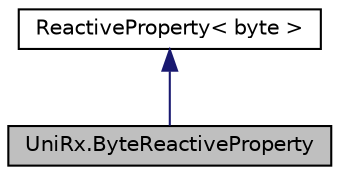 digraph "UniRx.ByteReactiveProperty"
{
 // LATEX_PDF_SIZE
  edge [fontname="Helvetica",fontsize="10",labelfontname="Helvetica",labelfontsize="10"];
  node [fontname="Helvetica",fontsize="10",shape=record];
  Node1 [label="UniRx.ByteReactiveProperty",height=0.2,width=0.4,color="black", fillcolor="grey75", style="filled", fontcolor="black",tooltip="Inspectable ReactiveProperty."];
  Node2 -> Node1 [dir="back",color="midnightblue",fontsize="10",style="solid",fontname="Helvetica"];
  Node2 [label="ReactiveProperty\< byte \>",height=0.2,width=0.4,color="black", fillcolor="white", style="filled",URL="$class_uni_rx_1_1_reactive_property.html",tooltip=" "];
}
